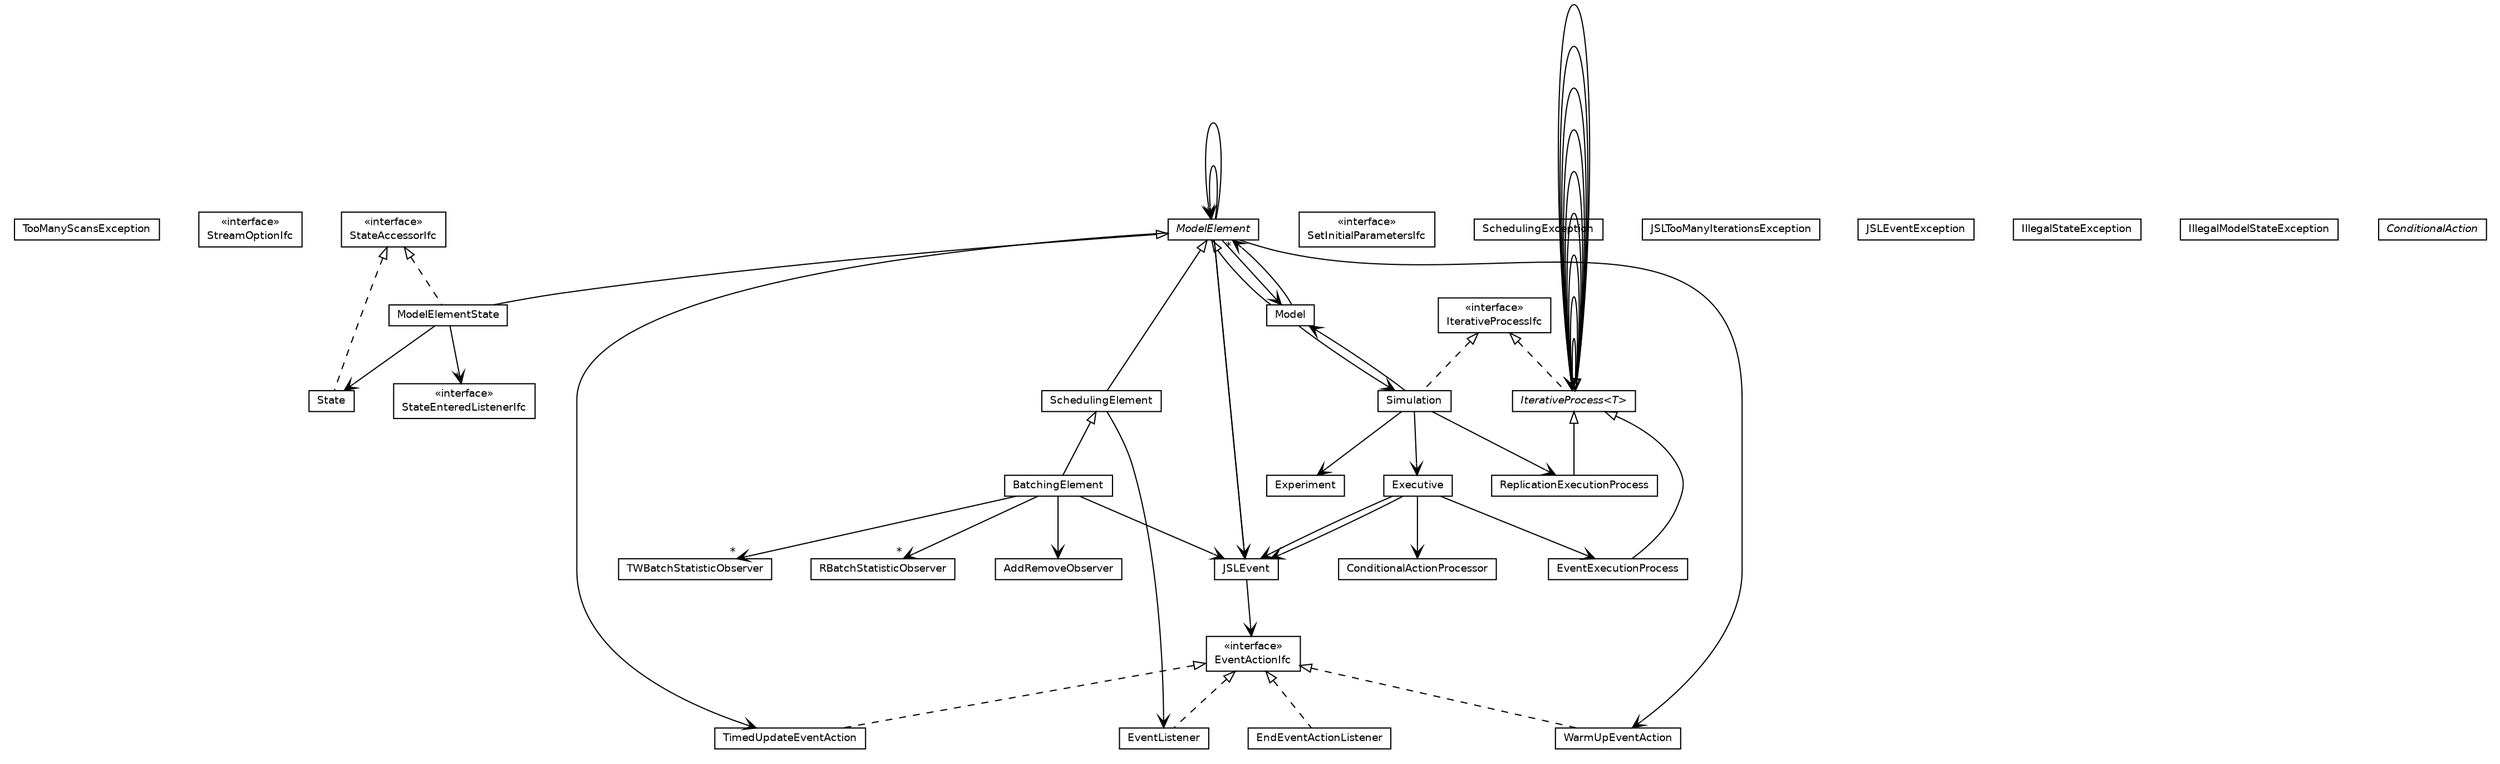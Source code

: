#!/usr/local/bin/dot
#
# Class diagram 
# Generated by UMLGraph version 5.4 (http://www.umlgraph.org/)
#

digraph G {
	edge [fontname="Helvetica",fontsize=10,labelfontname="Helvetica",labelfontsize=10];
	node [fontname="Helvetica",fontsize=10,shape=plaintext];
	nodesep=0.25;
	ranksep=0.5;
	// jsl.modeling.TooManyScansException
	c454 [label=<<table title="jsl.modeling.TooManyScansException" border="0" cellborder="1" cellspacing="0" cellpadding="2" port="p" href="./TooManyScansException.html">
		<tr><td><table border="0" cellspacing="0" cellpadding="1">
<tr><td align="center" balign="center"> TooManyScansException </td></tr>
		</table></td></tr>
		</table>>, URL="./TooManyScansException.html", fontname="Helvetica", fontcolor="black", fontsize=9.0];
	// jsl.modeling.StreamOptionIfc
	c455 [label=<<table title="jsl.modeling.StreamOptionIfc" border="0" cellborder="1" cellspacing="0" cellpadding="2" port="p" href="./StreamOptionIfc.html">
		<tr><td><table border="0" cellspacing="0" cellpadding="1">
<tr><td align="center" balign="center"> &#171;interface&#187; </td></tr>
<tr><td align="center" balign="center"> StreamOptionIfc </td></tr>
		</table></td></tr>
		</table>>, URL="./StreamOptionIfc.html", fontname="Helvetica", fontcolor="black", fontsize=9.0];
	// jsl.modeling.StateEnteredListenerIfc
	c456 [label=<<table title="jsl.modeling.StateEnteredListenerIfc" border="0" cellborder="1" cellspacing="0" cellpadding="2" port="p" href="./StateEnteredListenerIfc.html">
		<tr><td><table border="0" cellspacing="0" cellpadding="1">
<tr><td align="center" balign="center"> &#171;interface&#187; </td></tr>
<tr><td align="center" balign="center"> StateEnteredListenerIfc </td></tr>
		</table></td></tr>
		</table>>, URL="./StateEnteredListenerIfc.html", fontname="Helvetica", fontcolor="black", fontsize=9.0];
	// jsl.modeling.StateAccessorIfc
	c457 [label=<<table title="jsl.modeling.StateAccessorIfc" border="0" cellborder="1" cellspacing="0" cellpadding="2" port="p" href="./StateAccessorIfc.html">
		<tr><td><table border="0" cellspacing="0" cellpadding="1">
<tr><td align="center" balign="center"> &#171;interface&#187; </td></tr>
<tr><td align="center" balign="center"> StateAccessorIfc </td></tr>
		</table></td></tr>
		</table>>, URL="./StateAccessorIfc.html", fontname="Helvetica", fontcolor="black", fontsize=9.0];
	// jsl.modeling.State
	c458 [label=<<table title="jsl.modeling.State" border="0" cellborder="1" cellspacing="0" cellpadding="2" port="p" href="./State.html">
		<tr><td><table border="0" cellspacing="0" cellpadding="1">
<tr><td align="center" balign="center"> State </td></tr>
		</table></td></tr>
		</table>>, URL="./State.html", fontname="Helvetica", fontcolor="black", fontsize=9.0];
	// jsl.modeling.Simulation
	c459 [label=<<table title="jsl.modeling.Simulation" border="0" cellborder="1" cellspacing="0" cellpadding="2" port="p" href="./Simulation.html">
		<tr><td><table border="0" cellspacing="0" cellpadding="1">
<tr><td align="center" balign="center"> Simulation </td></tr>
		</table></td></tr>
		</table>>, URL="./Simulation.html", fontname="Helvetica", fontcolor="black", fontsize=9.0];
	// jsl.modeling.Simulation.ReplicationExecutionProcess
	c460 [label=<<table title="jsl.modeling.Simulation.ReplicationExecutionProcess" border="0" cellborder="1" cellspacing="0" cellpadding="2" port="p" href="./Simulation.ReplicationExecutionProcess.html">
		<tr><td><table border="0" cellspacing="0" cellpadding="1">
<tr><td align="center" balign="center"> ReplicationExecutionProcess </td></tr>
		</table></td></tr>
		</table>>, URL="./Simulation.ReplicationExecutionProcess.html", fontname="Helvetica", fontcolor="black", fontsize=9.0];
	// jsl.modeling.SetInitialParametersIfc
	c461 [label=<<table title="jsl.modeling.SetInitialParametersIfc" border="0" cellborder="1" cellspacing="0" cellpadding="2" port="p" href="./SetInitialParametersIfc.html">
		<tr><td><table border="0" cellspacing="0" cellpadding="1">
<tr><td align="center" balign="center"> &#171;interface&#187; </td></tr>
<tr><td align="center" balign="center"> SetInitialParametersIfc </td></tr>
		</table></td></tr>
		</table>>, URL="./SetInitialParametersIfc.html", fontname="Helvetica", fontcolor="black", fontsize=9.0];
	// jsl.modeling.SchedulingException
	c462 [label=<<table title="jsl.modeling.SchedulingException" border="0" cellborder="1" cellspacing="0" cellpadding="2" port="p" href="./SchedulingException.html">
		<tr><td><table border="0" cellspacing="0" cellpadding="1">
<tr><td align="center" balign="center"> SchedulingException </td></tr>
		</table></td></tr>
		</table>>, URL="./SchedulingException.html", fontname="Helvetica", fontcolor="black", fontsize=9.0];
	// jsl.modeling.SchedulingElement
	c463 [label=<<table title="jsl.modeling.SchedulingElement" border="0" cellborder="1" cellspacing="0" cellpadding="2" port="p" href="./SchedulingElement.html">
		<tr><td><table border="0" cellspacing="0" cellpadding="1">
<tr><td align="center" balign="center"> SchedulingElement </td></tr>
		</table></td></tr>
		</table>>, URL="./SchedulingElement.html", fontname="Helvetica", fontcolor="black", fontsize=9.0];
	// jsl.modeling.SchedulingElement.EventListener
	c464 [label=<<table title="jsl.modeling.SchedulingElement.EventListener" border="0" cellborder="1" cellspacing="0" cellpadding="2" port="p" href="./SchedulingElement.EventListener.html">
		<tr><td><table border="0" cellspacing="0" cellpadding="1">
<tr><td align="center" balign="center"> EventListener </td></tr>
		</table></td></tr>
		</table>>, URL="./SchedulingElement.EventListener.html", fontname="Helvetica", fontcolor="black", fontsize=9.0];
	// jsl.modeling.ModelElementState
	c465 [label=<<table title="jsl.modeling.ModelElementState" border="0" cellborder="1" cellspacing="0" cellpadding="2" port="p" href="./ModelElementState.html">
		<tr><td><table border="0" cellspacing="0" cellpadding="1">
<tr><td align="center" balign="center"> ModelElementState </td></tr>
		</table></td></tr>
		</table>>, URL="./ModelElementState.html", fontname="Helvetica", fontcolor="black", fontsize=9.0];
	// jsl.modeling.ModelElement
	c466 [label=<<table title="jsl.modeling.ModelElement" border="0" cellborder="1" cellspacing="0" cellpadding="2" port="p" href="./ModelElement.html">
		<tr><td><table border="0" cellspacing="0" cellpadding="1">
<tr><td align="center" balign="center"><font face="Helvetica-Oblique"> ModelElement </font></td></tr>
		</table></td></tr>
		</table>>, URL="./ModelElement.html", fontname="Helvetica", fontcolor="black", fontsize=9.0];
	// jsl.modeling.ModelElement.WarmUpEventAction
	c467 [label=<<table title="jsl.modeling.ModelElement.WarmUpEventAction" border="0" cellborder="1" cellspacing="0" cellpadding="2" port="p" href="./ModelElement.WarmUpEventAction.html">
		<tr><td><table border="0" cellspacing="0" cellpadding="1">
<tr><td align="center" balign="center"> WarmUpEventAction </td></tr>
		</table></td></tr>
		</table>>, URL="./ModelElement.WarmUpEventAction.html", fontname="Helvetica", fontcolor="black", fontsize=9.0];
	// jsl.modeling.ModelElement.TimedUpdateEventAction
	c468 [label=<<table title="jsl.modeling.ModelElement.TimedUpdateEventAction" border="0" cellborder="1" cellspacing="0" cellpadding="2" port="p" href="./ModelElement.TimedUpdateEventAction.html">
		<tr><td><table border="0" cellspacing="0" cellpadding="1">
<tr><td align="center" balign="center"> TimedUpdateEventAction </td></tr>
		</table></td></tr>
		</table>>, URL="./ModelElement.TimedUpdateEventAction.html", fontname="Helvetica", fontcolor="black", fontsize=9.0];
	// jsl.modeling.Model
	c469 [label=<<table title="jsl.modeling.Model" border="0" cellborder="1" cellspacing="0" cellpadding="2" port="p" href="./Model.html">
		<tr><td><table border="0" cellspacing="0" cellpadding="1">
<tr><td align="center" balign="center"> Model </td></tr>
		</table></td></tr>
		</table>>, URL="./Model.html", fontname="Helvetica", fontcolor="black", fontsize=9.0];
	// jsl.modeling.JSLTooManyIterationsException
	c470 [label=<<table title="jsl.modeling.JSLTooManyIterationsException" border="0" cellborder="1" cellspacing="0" cellpadding="2" port="p" href="./JSLTooManyIterationsException.html">
		<tr><td><table border="0" cellspacing="0" cellpadding="1">
<tr><td align="center" balign="center"> JSLTooManyIterationsException </td></tr>
		</table></td></tr>
		</table>>, URL="./JSLTooManyIterationsException.html", fontname="Helvetica", fontcolor="black", fontsize=9.0];
	// jsl.modeling.JSLEventException
	c471 [label=<<table title="jsl.modeling.JSLEventException" border="0" cellborder="1" cellspacing="0" cellpadding="2" port="p" href="./JSLEventException.html">
		<tr><td><table border="0" cellspacing="0" cellpadding="1">
<tr><td align="center" balign="center"> JSLEventException </td></tr>
		</table></td></tr>
		</table>>, URL="./JSLEventException.html", fontname="Helvetica", fontcolor="black", fontsize=9.0];
	// jsl.modeling.JSLEvent
	c472 [label=<<table title="jsl.modeling.JSLEvent" border="0" cellborder="1" cellspacing="0" cellpadding="2" port="p" href="./JSLEvent.html">
		<tr><td><table border="0" cellspacing="0" cellpadding="1">
<tr><td align="center" balign="center"> JSLEvent </td></tr>
		</table></td></tr>
		</table>>, URL="./JSLEvent.html", fontname="Helvetica", fontcolor="black", fontsize=9.0];
	// jsl.modeling.IterativeProcessIfc
	c473 [label=<<table title="jsl.modeling.IterativeProcessIfc" border="0" cellborder="1" cellspacing="0" cellpadding="2" port="p" href="./IterativeProcessIfc.html">
		<tr><td><table border="0" cellspacing="0" cellpadding="1">
<tr><td align="center" balign="center"> &#171;interface&#187; </td></tr>
<tr><td align="center" balign="center"> IterativeProcessIfc </td></tr>
		</table></td></tr>
		</table>>, URL="./IterativeProcessIfc.html", fontname="Helvetica", fontcolor="black", fontsize=9.0];
	// jsl.modeling.IterativeProcess<T>
	c474 [label=<<table title="jsl.modeling.IterativeProcess" border="0" cellborder="1" cellspacing="0" cellpadding="2" port="p" href="./IterativeProcess.html">
		<tr><td><table border="0" cellspacing="0" cellpadding="1">
<tr><td align="center" balign="center"><font face="Helvetica-Oblique"> IterativeProcess&lt;T&gt; </font></td></tr>
		</table></td></tr>
		</table>>, URL="./IterativeProcess.html", fontname="Helvetica", fontcolor="black", fontsize=9.0];
	// jsl.modeling.IllegalStateException
	c475 [label=<<table title="jsl.modeling.IllegalStateException" border="0" cellborder="1" cellspacing="0" cellpadding="2" port="p" href="./IllegalStateException.html">
		<tr><td><table border="0" cellspacing="0" cellpadding="1">
<tr><td align="center" balign="center"> IllegalStateException </td></tr>
		</table></td></tr>
		</table>>, URL="./IllegalStateException.html", fontname="Helvetica", fontcolor="black", fontsize=9.0];
	// jsl.modeling.IllegalModelStateException
	c476 [label=<<table title="jsl.modeling.IllegalModelStateException" border="0" cellborder="1" cellspacing="0" cellpadding="2" port="p" href="./IllegalModelStateException.html">
		<tr><td><table border="0" cellspacing="0" cellpadding="1">
<tr><td align="center" balign="center"> IllegalModelStateException </td></tr>
		</table></td></tr>
		</table>>, URL="./IllegalModelStateException.html", fontname="Helvetica", fontcolor="black", fontsize=9.0];
	// jsl.modeling.Experiment
	c477 [label=<<table title="jsl.modeling.Experiment" border="0" cellborder="1" cellspacing="0" cellpadding="2" port="p" href="./Experiment.html">
		<tr><td><table border="0" cellspacing="0" cellpadding="1">
<tr><td align="center" balign="center"> Experiment </td></tr>
		</table></td></tr>
		</table>>, URL="./Experiment.html", fontname="Helvetica", fontcolor="black", fontsize=9.0];
	// jsl.modeling.Executive
	c478 [label=<<table title="jsl.modeling.Executive" border="0" cellborder="1" cellspacing="0" cellpadding="2" port="p" href="./Executive.html">
		<tr><td><table border="0" cellspacing="0" cellpadding="1">
<tr><td align="center" balign="center"> Executive </td></tr>
		</table></td></tr>
		</table>>, URL="./Executive.html", fontname="Helvetica", fontcolor="black", fontsize=9.0];
	// jsl.modeling.Executive.EndEventActionListener
	c479 [label=<<table title="jsl.modeling.Executive.EndEventActionListener" border="0" cellborder="1" cellspacing="0" cellpadding="2" port="p" href="./Executive.EndEventActionListener.html">
		<tr><td><table border="0" cellspacing="0" cellpadding="1">
<tr><td align="center" balign="center"> EndEventActionListener </td></tr>
		</table></td></tr>
		</table>>, URL="./Executive.EndEventActionListener.html", fontname="Helvetica", fontcolor="black", fontsize=9.0];
	// jsl.modeling.Executive.EventExecutionProcess
	c480 [label=<<table title="jsl.modeling.Executive.EventExecutionProcess" border="0" cellborder="1" cellspacing="0" cellpadding="2" port="p" href="./Executive.EventExecutionProcess.html">
		<tr><td><table border="0" cellspacing="0" cellpadding="1">
<tr><td align="center" balign="center"> EventExecutionProcess </td></tr>
		</table></td></tr>
		</table>>, URL="./Executive.EventExecutionProcess.html", fontname="Helvetica", fontcolor="black", fontsize=9.0];
	// jsl.modeling.EventActionIfc
	c481 [label=<<table title="jsl.modeling.EventActionIfc" border="0" cellborder="1" cellspacing="0" cellpadding="2" port="p" href="./EventActionIfc.html">
		<tr><td><table border="0" cellspacing="0" cellpadding="1">
<tr><td align="center" balign="center"> &#171;interface&#187; </td></tr>
<tr><td align="center" balign="center"> EventActionIfc </td></tr>
		</table></td></tr>
		</table>>, URL="./EventActionIfc.html", fontname="Helvetica", fontcolor="black", fontsize=9.0];
	// jsl.modeling.ConditionalActionProcessor
	c482 [label=<<table title="jsl.modeling.ConditionalActionProcessor" border="0" cellborder="1" cellspacing="0" cellpadding="2" port="p" href="./ConditionalActionProcessor.html">
		<tr><td><table border="0" cellspacing="0" cellpadding="1">
<tr><td align="center" balign="center"> ConditionalActionProcessor </td></tr>
		</table></td></tr>
		</table>>, URL="./ConditionalActionProcessor.html", fontname="Helvetica", fontcolor="black", fontsize=9.0];
	// jsl.modeling.ConditionalAction
	c483 [label=<<table title="jsl.modeling.ConditionalAction" border="0" cellborder="1" cellspacing="0" cellpadding="2" port="p" href="./ConditionalAction.html">
		<tr><td><table border="0" cellspacing="0" cellpadding="1">
<tr><td align="center" balign="center"><font face="Helvetica-Oblique"> ConditionalAction </font></td></tr>
		</table></td></tr>
		</table>>, URL="./ConditionalAction.html", fontname="Helvetica", fontcolor="black", fontsize=9.0];
	// jsl.modeling.BatchingElement
	c484 [label=<<table title="jsl.modeling.BatchingElement" border="0" cellborder="1" cellspacing="0" cellpadding="2" port="p" href="./BatchingElement.html">
		<tr><td><table border="0" cellspacing="0" cellpadding="1">
<tr><td align="center" balign="center"> BatchingElement </td></tr>
		</table></td></tr>
		</table>>, URL="./BatchingElement.html", fontname="Helvetica", fontcolor="black", fontsize=9.0];
	// jsl.modeling.BatchingElement.TWBatchStatisticObserver
	c485 [label=<<table title="jsl.modeling.BatchingElement.TWBatchStatisticObserver" border="0" cellborder="1" cellspacing="0" cellpadding="2" port="p" href="./BatchingElement.TWBatchStatisticObserver.html">
		<tr><td><table border="0" cellspacing="0" cellpadding="1">
<tr><td align="center" balign="center"> TWBatchStatisticObserver </td></tr>
		</table></td></tr>
		</table>>, URL="./BatchingElement.TWBatchStatisticObserver.html", fontname="Helvetica", fontcolor="black", fontsize=9.0];
	// jsl.modeling.BatchingElement.RBatchStatisticObserver
	c486 [label=<<table title="jsl.modeling.BatchingElement.RBatchStatisticObserver" border="0" cellborder="1" cellspacing="0" cellpadding="2" port="p" href="./BatchingElement.RBatchStatisticObserver.html">
		<tr><td><table border="0" cellspacing="0" cellpadding="1">
<tr><td align="center" balign="center"> RBatchStatisticObserver </td></tr>
		</table></td></tr>
		</table>>, URL="./BatchingElement.RBatchStatisticObserver.html", fontname="Helvetica", fontcolor="black", fontsize=9.0];
	// jsl.modeling.BatchingElement.AddRemoveObserver
	c487 [label=<<table title="jsl.modeling.BatchingElement.AddRemoveObserver" border="0" cellborder="1" cellspacing="0" cellpadding="2" port="p" href="./BatchingElement.AddRemoveObserver.html">
		<tr><td><table border="0" cellspacing="0" cellpadding="1">
<tr><td align="center" balign="center"> AddRemoveObserver </td></tr>
		</table></td></tr>
		</table>>, URL="./BatchingElement.AddRemoveObserver.html", fontname="Helvetica", fontcolor="black", fontsize=9.0];
	//jsl.modeling.State implements jsl.modeling.StateAccessorIfc
	c457:p -> c458:p [dir=back,arrowtail=empty,style=dashed];
	//jsl.modeling.Simulation implements jsl.modeling.IterativeProcessIfc
	c473:p -> c459:p [dir=back,arrowtail=empty,style=dashed];
	//jsl.modeling.Simulation.ReplicationExecutionProcess extends jsl.modeling.IterativeProcess<jsl.modeling.Executive>
	c474:p -> c460:p [dir=back,arrowtail=empty];
	//jsl.modeling.SchedulingElement extends jsl.modeling.ModelElement
	c466:p -> c463:p [dir=back,arrowtail=empty];
	//jsl.modeling.SchedulingElement.EventListener implements jsl.modeling.EventActionIfc
	c481:p -> c464:p [dir=back,arrowtail=empty,style=dashed];
	//jsl.modeling.ModelElementState extends jsl.modeling.ModelElement
	c466:p -> c465:p [dir=back,arrowtail=empty];
	//jsl.modeling.ModelElementState implements jsl.modeling.StateAccessorIfc
	c457:p -> c465:p [dir=back,arrowtail=empty,style=dashed];
	//jsl.modeling.ModelElement.WarmUpEventAction implements jsl.modeling.EventActionIfc
	c481:p -> c467:p [dir=back,arrowtail=empty,style=dashed];
	//jsl.modeling.ModelElement.TimedUpdateEventAction implements jsl.modeling.EventActionIfc
	c481:p -> c468:p [dir=back,arrowtail=empty,style=dashed];
	//jsl.modeling.Model extends jsl.modeling.ModelElement
	c466:p -> c469:p [dir=back,arrowtail=empty];
	//jsl.modeling.IterativeProcess<T> implements jsl.modeling.IterativeProcessIfc
	c473:p -> c474:p [dir=back,arrowtail=empty,style=dashed];
	//jsl.modeling.IterativeProcess<T>.Created extends jsl.modeling.IterativeProcess<T>.IterativeState
	c474:p -> c474:p [dir=back,arrowtail=empty];
	//jsl.modeling.IterativeProcess<T>.Initialized extends jsl.modeling.IterativeProcess<T>.IterativeState
	c474:p -> c474:p [dir=back,arrowtail=empty];
	//jsl.modeling.IterativeProcess<T>.StepCompleted extends jsl.modeling.IterativeProcess<T>.IterativeState
	c474:p -> c474:p [dir=back,arrowtail=empty];
	//jsl.modeling.IterativeProcess<T>.Ended extends jsl.modeling.IterativeProcess<T>.IterativeState
	c474:p -> c474:p [dir=back,arrowtail=empty];
	//jsl.modeling.Executive.EndEventActionListener implements jsl.modeling.EventActionIfc
	c481:p -> c479:p [dir=back,arrowtail=empty,style=dashed];
	//jsl.modeling.Executive.EventExecutionProcess extends jsl.modeling.IterativeProcess<jsl.modeling.JSLEvent>
	c474:p -> c480:p [dir=back,arrowtail=empty];
	//jsl.modeling.BatchingElement extends jsl.modeling.SchedulingElement
	c463:p -> c484:p [dir=back,arrowtail=empty];
	// jsl.modeling.Simulation NAVASSOC jsl.modeling.Executive
	c459:p -> c478:p [taillabel="", label="", headlabel="", fontname="Helvetica", fontcolor="black", fontsize=10.0, color="black", arrowhead=open];
	// jsl.modeling.Simulation NAVASSOC jsl.modeling.Experiment
	c459:p -> c477:p [taillabel="", label="", headlabel="", fontname="Helvetica", fontcolor="black", fontsize=10.0, color="black", arrowhead=open];
	// jsl.modeling.Simulation NAVASSOC jsl.modeling.Model
	c459:p -> c469:p [taillabel="", label="", headlabel="", fontname="Helvetica", fontcolor="black", fontsize=10.0, color="black", arrowhead=open];
	// jsl.modeling.Simulation NAVASSOC jsl.modeling.Simulation.ReplicationExecutionProcess
	c459:p -> c460:p [taillabel="", label="", headlabel="", fontname="Helvetica", fontcolor="black", fontsize=10.0, color="black", arrowhead=open];
	// jsl.modeling.SchedulingElement NAVASSOC jsl.modeling.SchedulingElement.EventListener
	c463:p -> c464:p [taillabel="", label="", headlabel="", fontname="Helvetica", fontcolor="black", fontsize=10.0, color="black", arrowhead=open];
	// jsl.modeling.ModelElementState NAVASSOC jsl.modeling.State
	c465:p -> c458:p [taillabel="", label="", headlabel="", fontname="Helvetica", fontcolor="black", fontsize=10.0, color="black", arrowhead=open];
	// jsl.modeling.ModelElementState NAVASSOC jsl.modeling.StateEnteredListenerIfc
	c465:p -> c456:p [taillabel="", label="", headlabel="*", fontname="Helvetica", fontcolor="black", fontsize=10.0, color="black", arrowhead=open];
	// jsl.modeling.ModelElement NAVASSOC jsl.modeling.Model
	c466:p -> c469:p [taillabel="", label="", headlabel="", fontname="Helvetica", fontcolor="black", fontsize=10.0, color="black", arrowhead=open];
	// jsl.modeling.ModelElement NAVASSOC jsl.modeling.ModelElement
	c466:p -> c466:p [taillabel="", label="", headlabel="*", fontname="Helvetica", fontcolor="black", fontsize=10.0, color="black", arrowhead=open];
	// jsl.modeling.ModelElement NAVASSOC jsl.modeling.ModelElement
	c466:p -> c466:p [taillabel="", label="", headlabel="", fontname="Helvetica", fontcolor="black", fontsize=10.0, color="black", arrowhead=open];
	// jsl.modeling.ModelElement NAVASSOC jsl.modeling.ModelElement.WarmUpEventAction
	c466:p -> c467:p [taillabel="", label="", headlabel="", fontname="Helvetica", fontcolor="black", fontsize=10.0, color="black", arrowhead=open];
	// jsl.modeling.ModelElement NAVASSOC jsl.modeling.JSLEvent
	c466:p -> c472:p [taillabel="", label="", headlabel="", fontname="Helvetica", fontcolor="black", fontsize=10.0, color="black", arrowhead=open];
	// jsl.modeling.ModelElement NAVASSOC jsl.modeling.ModelElement.TimedUpdateEventAction
	c466:p -> c468:p [taillabel="", label="", headlabel="", fontname="Helvetica", fontcolor="black", fontsize=10.0, color="black", arrowhead=open];
	// jsl.modeling.ModelElement NAVASSOC jsl.modeling.JSLEvent
	c466:p -> c472:p [taillabel="", label="", headlabel="", fontname="Helvetica", fontcolor="black", fontsize=10.0, color="black", arrowhead=open];
	// jsl.modeling.Model NAVASSOC jsl.modeling.ModelElement
	c469:p -> c466:p [taillabel="", label="", headlabel="*", fontname="Helvetica", fontcolor="black", fontsize=10.0, color="black", arrowhead=open];
	// jsl.modeling.Model NAVASSOC jsl.modeling.Simulation
	c469:p -> c459:p [taillabel="", label="", headlabel="", fontname="Helvetica", fontcolor="black", fontsize=10.0, color="black", arrowhead=open];
	// jsl.modeling.JSLEvent NAVASSOC jsl.modeling.EventActionIfc
	c472:p -> c481:p [taillabel="", label="", headlabel="", fontname="Helvetica", fontcolor="black", fontsize=10.0, color="black", arrowhead=open];
	// jsl.modeling.IterativeProcess<T> NAVASSOC jsl.modeling.IterativeProcess<T>.IterativeState
	c474:p -> c474:p [taillabel="", label="", headlabel="", fontname="Helvetica", fontcolor="black", fontsize=10.0, color="black", arrowhead=open];
	// jsl.modeling.IterativeProcess<T> NAVASSOC jsl.modeling.IterativeProcess<T>.Created
	c474:p -> c474:p [taillabel="", label="", headlabel="", fontname="Helvetica", fontcolor="black", fontsize=10.0, color="black", arrowhead=open];
	// jsl.modeling.IterativeProcess<T> NAVASSOC jsl.modeling.IterativeProcess<T>.Initialized
	c474:p -> c474:p [taillabel="", label="", headlabel="", fontname="Helvetica", fontcolor="black", fontsize=10.0, color="black", arrowhead=open];
	// jsl.modeling.IterativeProcess<T> NAVASSOC jsl.modeling.IterativeProcess<T>.StepCompleted
	c474:p -> c474:p [taillabel="", label="", headlabel="", fontname="Helvetica", fontcolor="black", fontsize=10.0, color="black", arrowhead=open];
	// jsl.modeling.IterativeProcess<T> NAVASSOC jsl.modeling.IterativeProcess<T>.Ended
	c474:p -> c474:p [taillabel="", label="", headlabel="", fontname="Helvetica", fontcolor="black", fontsize=10.0, color="black", arrowhead=open];
	// jsl.modeling.Executive NAVASSOC jsl.modeling.JSLEvent
	c478:p -> c472:p [taillabel="", label="", headlabel="", fontname="Helvetica", fontcolor="black", fontsize=10.0, color="black", arrowhead=open];
	// jsl.modeling.Executive NAVASSOC jsl.modeling.Executive.EventExecutionProcess
	c478:p -> c480:p [taillabel="", label="", headlabel="", fontname="Helvetica", fontcolor="black", fontsize=10.0, color="black", arrowhead=open];
	// jsl.modeling.Executive NAVASSOC jsl.modeling.ConditionalActionProcessor
	c478:p -> c482:p [taillabel="", label="", headlabel="", fontname="Helvetica", fontcolor="black", fontsize=10.0, color="black", arrowhead=open];
	// jsl.modeling.Executive NAVASSOC jsl.modeling.JSLEvent
	c478:p -> c472:p [taillabel="", label="", headlabel="", fontname="Helvetica", fontcolor="black", fontsize=10.0, color="black", arrowhead=open];
	// jsl.modeling.BatchingElement NAVASSOC jsl.modeling.JSLEvent
	c484:p -> c472:p [taillabel="", label="", headlabel="", fontname="Helvetica", fontcolor="black", fontsize=10.0, color="black", arrowhead=open];
	// jsl.modeling.BatchingElement NAVASSOC jsl.modeling.BatchingElement.TWBatchStatisticObserver
	c484:p -> c485:p [taillabel="", label="", headlabel="*", fontname="Helvetica", fontcolor="black", fontsize=10.0, color="black", arrowhead=open];
	// jsl.modeling.BatchingElement NAVASSOC jsl.modeling.BatchingElement.RBatchStatisticObserver
	c484:p -> c486:p [taillabel="", label="", headlabel="*", fontname="Helvetica", fontcolor="black", fontsize=10.0, color="black", arrowhead=open];
	// jsl.modeling.BatchingElement NAVASSOC jsl.modeling.BatchingElement.AddRemoveObserver
	c484:p -> c487:p [taillabel="", label="", headlabel="", fontname="Helvetica", fontcolor="black", fontsize=10.0, color="black", arrowhead=open];
}

